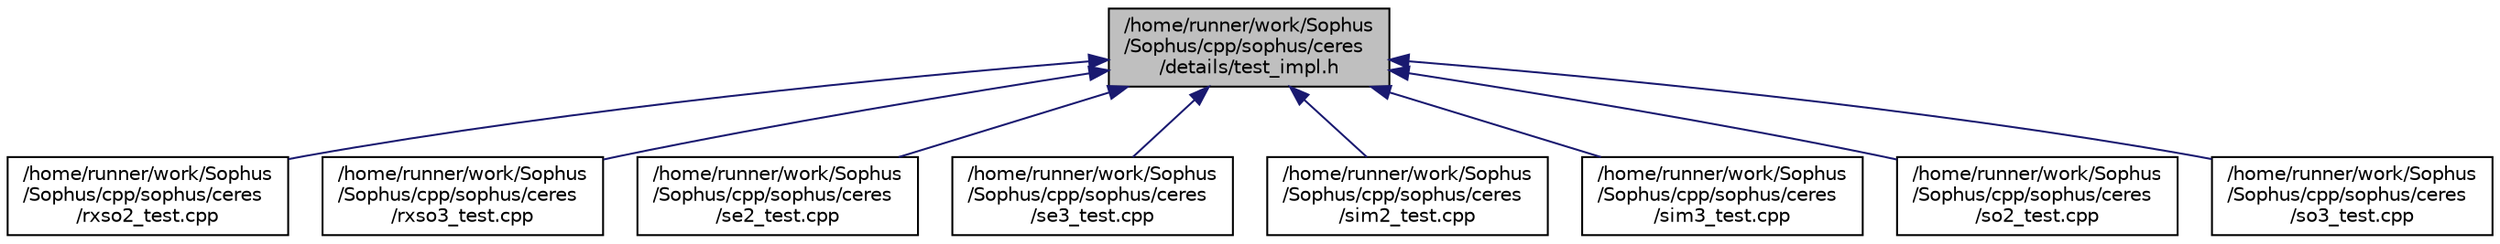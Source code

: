 digraph "/home/runner/work/Sophus/Sophus/cpp/sophus/ceres/details/test_impl.h"
{
 // LATEX_PDF_SIZE
  edge [fontname="Helvetica",fontsize="10",labelfontname="Helvetica",labelfontsize="10"];
  node [fontname="Helvetica",fontsize="10",shape=record];
  Node1 [label="/home/runner/work/Sophus\l/Sophus/cpp/sophus/ceres\l/details/test_impl.h",height=0.2,width=0.4,color="black", fillcolor="grey75", style="filled", fontcolor="black",tooltip=" "];
  Node1 -> Node2 [dir="back",color="midnightblue",fontsize="10",style="solid",fontname="Helvetica"];
  Node2 [label="/home/runner/work/Sophus\l/Sophus/cpp/sophus/ceres\l/rxso2_test.cpp",height=0.2,width=0.4,color="black", fillcolor="white", style="filled",URL="$ceres_2rxso2__test_8cpp.html",tooltip=" "];
  Node1 -> Node3 [dir="back",color="midnightblue",fontsize="10",style="solid",fontname="Helvetica"];
  Node3 [label="/home/runner/work/Sophus\l/Sophus/cpp/sophus/ceres\l/rxso3_test.cpp",height=0.2,width=0.4,color="black", fillcolor="white", style="filled",URL="$ceres_2rxso3__test_8cpp.html",tooltip=" "];
  Node1 -> Node4 [dir="back",color="midnightblue",fontsize="10",style="solid",fontname="Helvetica"];
  Node4 [label="/home/runner/work/Sophus\l/Sophus/cpp/sophus/ceres\l/se2_test.cpp",height=0.2,width=0.4,color="black", fillcolor="white", style="filled",URL="$ceres_2se2__test_8cpp.html",tooltip=" "];
  Node1 -> Node5 [dir="back",color="midnightblue",fontsize="10",style="solid",fontname="Helvetica"];
  Node5 [label="/home/runner/work/Sophus\l/Sophus/cpp/sophus/ceres\l/se3_test.cpp",height=0.2,width=0.4,color="black", fillcolor="white", style="filled",URL="$ceres_2se3__test_8cpp.html",tooltip=" "];
  Node1 -> Node6 [dir="back",color="midnightblue",fontsize="10",style="solid",fontname="Helvetica"];
  Node6 [label="/home/runner/work/Sophus\l/Sophus/cpp/sophus/ceres\l/sim2_test.cpp",height=0.2,width=0.4,color="black", fillcolor="white", style="filled",URL="$ceres_2sim2__test_8cpp.html",tooltip=" "];
  Node1 -> Node7 [dir="back",color="midnightblue",fontsize="10",style="solid",fontname="Helvetica"];
  Node7 [label="/home/runner/work/Sophus\l/Sophus/cpp/sophus/ceres\l/sim3_test.cpp",height=0.2,width=0.4,color="black", fillcolor="white", style="filled",URL="$ceres_2sim3__test_8cpp.html",tooltip=" "];
  Node1 -> Node8 [dir="back",color="midnightblue",fontsize="10",style="solid",fontname="Helvetica"];
  Node8 [label="/home/runner/work/Sophus\l/Sophus/cpp/sophus/ceres\l/so2_test.cpp",height=0.2,width=0.4,color="black", fillcolor="white", style="filled",URL="$ceres_2so2__test_8cpp.html",tooltip=" "];
  Node1 -> Node9 [dir="back",color="midnightblue",fontsize="10",style="solid",fontname="Helvetica"];
  Node9 [label="/home/runner/work/Sophus\l/Sophus/cpp/sophus/ceres\l/so3_test.cpp",height=0.2,width=0.4,color="black", fillcolor="white", style="filled",URL="$ceres_2so3__test_8cpp.html",tooltip=" "];
}
